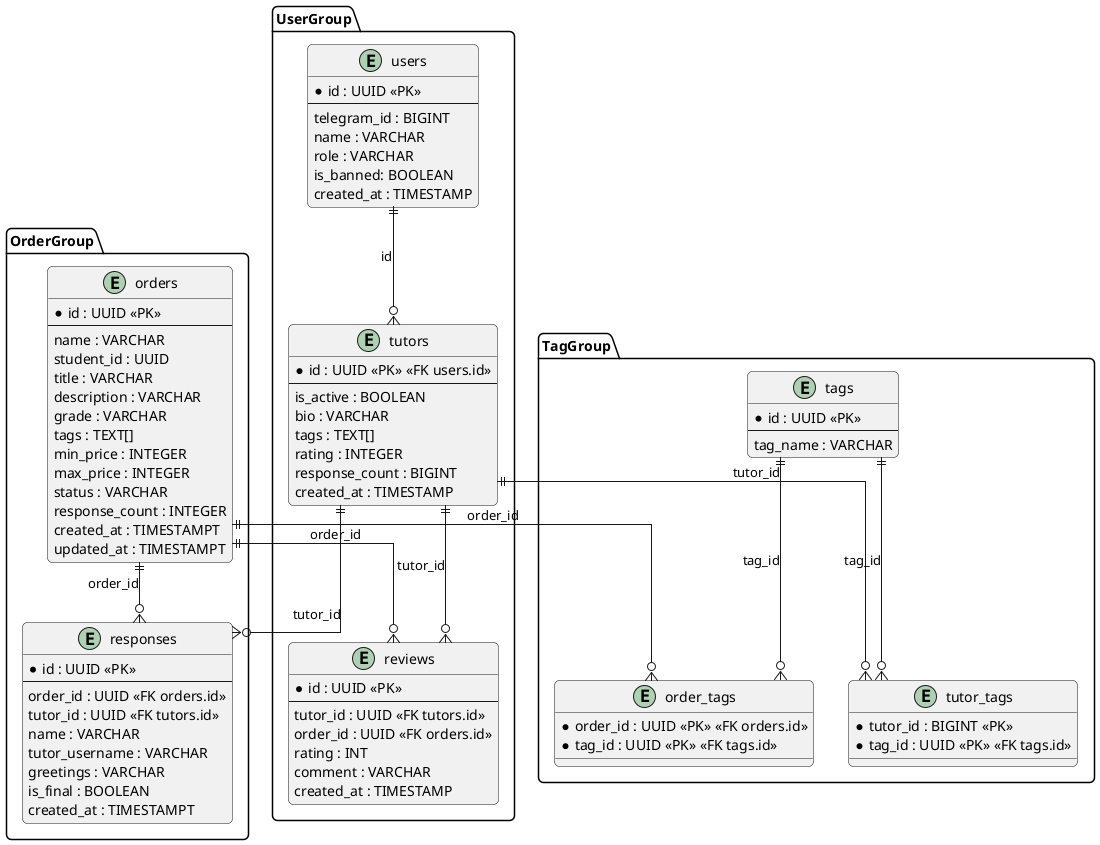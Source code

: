 @startuml er-diagram

skinparam linetype ortho
skinparam roundcorner 10

package "UserGroup" {
  entity "users" {
    *id : UUID <<PK>>
    --
    telegram_id : BIGINT
    name : VARCHAR
    role : VARCHAR
    is_banned: BOOLEAN
    created_at : TIMESTAMP
  }

  entity "tutors" {
    *id : UUID <<PK>> <<FK users.id>>
    --
    is_active : BOOLEAN
    bio : VARCHAR
    tags : TEXT[]
    rating : INTEGER
    response_count : BIGINT
    created_at : TIMESTAMP
  }

  entity "reviews" {
    *id : UUID <<PK>>
    --
    tutor_id : UUID <<FK tutors.id>>
    order_id : UUID <<FK orders.id>>
    rating : INT
    comment : VARCHAR
    created_at : TIMESTAMP
  }
}

package "OrderGroup" {
  entity "orders" {
    *id : UUID <<PK>>
    --
    name : VARCHAR
    student_id : UUID
    title : VARCHAR
    description : VARCHAR
    grade : VARCHAR
    tags : TEXT[]
    min_price : INTEGER
    max_price : INTEGER
    status : VARCHAR
    response_count : INTEGER
    created_at : TIMESTAMPT
    updated_at : TIMESTAMPT
  }

  entity "responses" {
    *id : UUID <<PK>>
    --
    order_id : UUID <<FK orders.id>>
    tutor_id : UUID <<FK tutors.id>>
    name : VARCHAR
    tutor_username : VARCHAR
    greetings : VARCHAR
    is_final : BOOLEAN
    created_at : TIMESTAMPT
  }
}

package "TagGroup" {
  entity "tags" {
    *id : UUID <<PK>>
    --
    tag_name : VARCHAR
  }

  entity "order_tags" {
    *order_id : UUID <<PK>> <<FK orders.id>>
    *tag_id : UUID <<PK>> <<FK tags.id>>
  }

  entity "tutor_tags" {
    *tutor_id : BIGINT <<PK>>
    *tag_id : UUID <<PK>> <<FK tags.id>>
  }
}

users ||--o{ tutors : id
tutors ||--o{ responses : tutor_id
orders ||--o{ responses : order_id
orders ||--o{ reviews : order_id
tutors ||--o{ reviews : tutor_id
orders ||--o{ order_tags : order_id
tags ||--o{ order_tags : tag_id
tutors ||--o{ tutor_tags : tutor_id
tags ||--o{ tutor_tags : tag_id

@enduml
